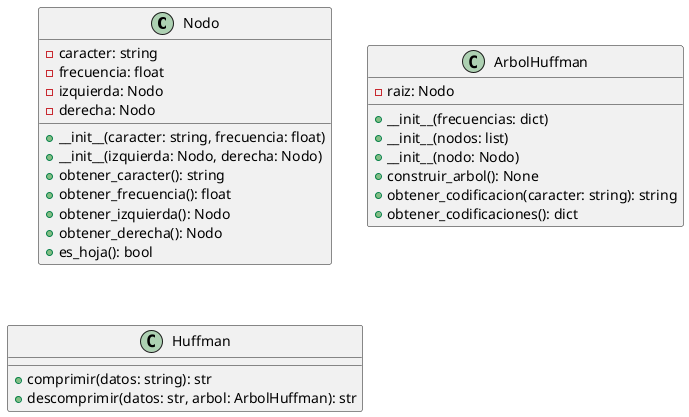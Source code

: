 @startuml
class Nodo {
  - caracter: string
  - frecuencia: float
  - izquierda: Nodo
  - derecha: Nodo
  + __init__(caracter: string, frecuencia: float)
  + __init__(izquierda: Nodo, derecha: Nodo)
  + obtener_caracter(): string
  + obtener_frecuencia(): float
  + obtener_izquierda(): Nodo
  + obtener_derecha(): Nodo
  + es_hoja(): bool
}

class ArbolHuffman {
  - raiz: Nodo
  + __init__(frecuencias: dict)
  + __init__(nodos: list)
  + __init__(nodo: Nodo)
  + construir_arbol(): None
  + obtener_codificacion(caracter: string): string
  + obtener_codificaciones(): dict
}

class Huffman {
  + comprimir(datos: string): str
  + descomprimir(datos: str, arbol: ArbolHuffman): str
}


@enduml